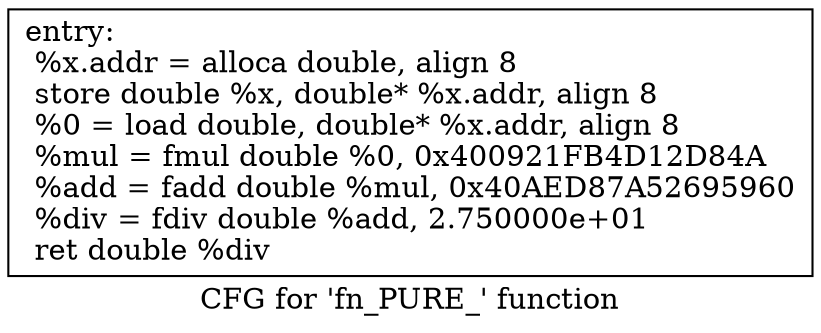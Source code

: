 digraph "CFG for 'fn_PURE_' function" {
	label="CFG for 'fn_PURE_' function";

	Node0x556059a52f80 [shape=record,label="{entry:\l  %x.addr = alloca double, align 8\l  store double %x, double* %x.addr, align 8\l  %0 = load double, double* %x.addr, align 8\l  %mul = fmul double %0, 0x400921FB4D12D84A\l  %add = fadd double %mul, 0x40AED87A52695960\l  %div = fdiv double %add, 2.750000e+01\l  ret double %div\l}"];
}
